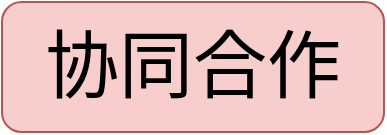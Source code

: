 <mxfile version="24.7.6">
  <diagram name="第 1 页" id="nUmLmrnMxHmWmp9zy6M7">
    <mxGraphModel dx="1221" dy="778" grid="0" gridSize="10" guides="1" tooltips="1" connect="1" arrows="1" fold="1" page="0" pageScale="1" pageWidth="827" pageHeight="1169" math="0" shadow="0">
      <root>
        <mxCell id="0" />
        <mxCell id="1" parent="0" />
        <mxCell id="PB60-rP58D6cnjkqBcd1-1" value="协同合作" style="rounded=1;whiteSpace=wrap;html=1;fontFamily=楷体;fontSize=37;fillColor=#f8cecc;strokeColor=#b85450;" parent="1" vertex="1">
          <mxGeometry x="305" y="51" width="191" height="65" as="geometry" />
        </mxCell>
      </root>
    </mxGraphModel>
  </diagram>
</mxfile>
